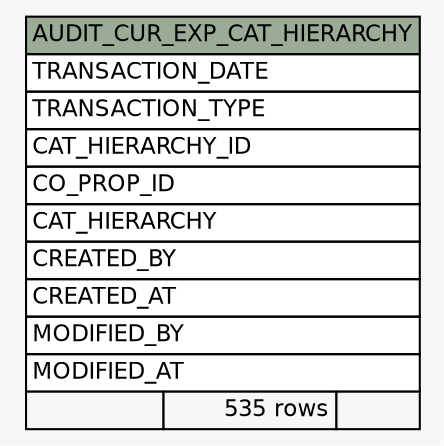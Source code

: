 // dot 2.38.0 on Windows 10 10.0
// SchemaSpy rev Unknown
digraph "AUDIT_CUR_EXP_CAT_HIERARCHY" {
  graph [
    rankdir="RL"
    bgcolor="#f7f7f7"
    nodesep="0.18"
    ranksep="0.46"
    fontname="Helvetica"
    fontsize="11"
  ];
  node [
    fontname="Helvetica"
    fontsize="11"
    shape="plaintext"
  ];
  edge [
    arrowsize="0.8"
  ];
  "AUDIT_CUR_EXP_CAT_HIERARCHY" [
    label=<
    <TABLE BORDER="0" CELLBORDER="1" CELLSPACING="0" BGCOLOR="#ffffff">
      <TR><TD COLSPAN="3" BGCOLOR="#9bab96" ALIGN="CENTER">AUDIT_CUR_EXP_CAT_HIERARCHY</TD></TR>
      <TR><TD PORT="TRANSACTION_DATE" COLSPAN="3" ALIGN="LEFT">TRANSACTION_DATE</TD></TR>
      <TR><TD PORT="TRANSACTION_TYPE" COLSPAN="3" ALIGN="LEFT">TRANSACTION_TYPE</TD></TR>
      <TR><TD PORT="CAT_HIERARCHY_ID" COLSPAN="3" ALIGN="LEFT">CAT_HIERARCHY_ID</TD></TR>
      <TR><TD PORT="CO_PROP_ID" COLSPAN="3" ALIGN="LEFT">CO_PROP_ID</TD></TR>
      <TR><TD PORT="CAT_HIERARCHY" COLSPAN="3" ALIGN="LEFT">CAT_HIERARCHY</TD></TR>
      <TR><TD PORT="CREATED_BY" COLSPAN="3" ALIGN="LEFT">CREATED_BY</TD></TR>
      <TR><TD PORT="CREATED_AT" COLSPAN="3" ALIGN="LEFT">CREATED_AT</TD></TR>
      <TR><TD PORT="MODIFIED_BY" COLSPAN="3" ALIGN="LEFT">MODIFIED_BY</TD></TR>
      <TR><TD PORT="MODIFIED_AT" COLSPAN="3" ALIGN="LEFT">MODIFIED_AT</TD></TR>
      <TR><TD ALIGN="LEFT" BGCOLOR="#f7f7f7">  </TD><TD ALIGN="RIGHT" BGCOLOR="#f7f7f7">535 rows</TD><TD ALIGN="RIGHT" BGCOLOR="#f7f7f7">  </TD></TR>
    </TABLE>>
    URL="tables/AUDIT_CUR_EXP_CAT_HIERARCHY.html"
    tooltip="AUDIT_CUR_EXP_CAT_HIERARCHY"
  ];
}
